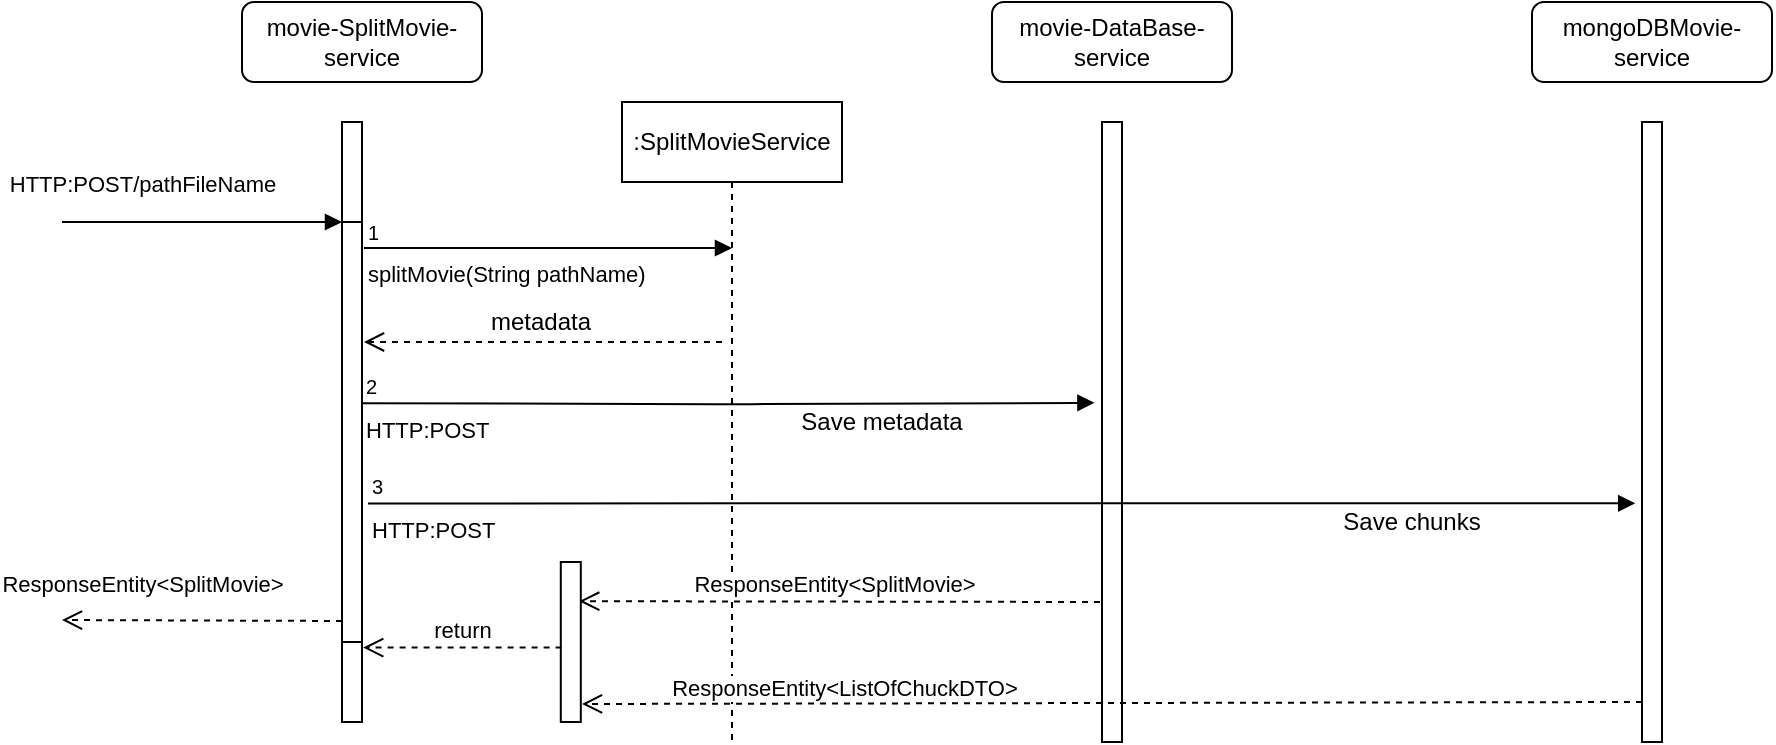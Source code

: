 <mxfile version="12.8.6" type="device"><diagram id="U08aFannNb_0oZjXVkHk" name="Page-1"><mxGraphModel dx="1865" dy="531" grid="1" gridSize="10" guides="1" tooltips="1" connect="1" arrows="1" fold="1" page="1" pageScale="1" pageWidth="827" pageHeight="1169" math="0" shadow="0"><root><mxCell id="0"/><mxCell id="1" parent="0"/><mxCell id="eeHnhnFE_jTbGoFCTv5F-1" value="" style="html=1;points=[];perimeter=orthogonalPerimeter;" vertex="1" parent="1"><mxGeometry x="110" y="150" width="10" height="300" as="geometry"/></mxCell><mxCell id="eeHnhnFE_jTbGoFCTv5F-2" value="" style="rounded=1;whiteSpace=wrap;html=1;" vertex="1" parent="1"><mxGeometry x="60" y="90" width="120" height="40" as="geometry"/></mxCell><mxCell id="eeHnhnFE_jTbGoFCTv5F-3" value="movie-SplitMovie-service" style="text;html=1;strokeColor=none;fillColor=none;align=center;verticalAlign=middle;whiteSpace=wrap;rounded=0;" vertex="1" parent="1"><mxGeometry x="65" y="100" width="110" height="20" as="geometry"/></mxCell><mxCell id="eeHnhnFE_jTbGoFCTv5F-5" value="" style="html=1;points=[];perimeter=orthogonalPerimeter;" vertex="1" parent="1"><mxGeometry x="490" y="150" width="10" height="310" as="geometry"/></mxCell><mxCell id="eeHnhnFE_jTbGoFCTv5F-6" value="" style="html=1;points=[];perimeter=orthogonalPerimeter;" vertex="1" parent="1"><mxGeometry x="760" y="150" width="10" height="310" as="geometry"/></mxCell><mxCell id="eeHnhnFE_jTbGoFCTv5F-7" value=":SplitMovieService" style="shape=umlLifeline;perimeter=lifelinePerimeter;whiteSpace=wrap;html=1;container=1;collapsible=0;recursiveResize=0;outlineConnect=0;" vertex="1" parent="1"><mxGeometry x="250" y="140" width="110" height="320" as="geometry"/></mxCell><mxCell id="eeHnhnFE_jTbGoFCTv5F-8" value="" style="html=1;points=[];perimeter=orthogonalPerimeter;" vertex="1" parent="1"><mxGeometry x="110" y="200" width="10" height="210" as="geometry"/></mxCell><mxCell id="eeHnhnFE_jTbGoFCTv5F-9" value="HTTP:POST/pathFileName" style="html=1;verticalAlign=bottom;endArrow=block;entryX=0;entryY=0;" edge="1" target="eeHnhnFE_jTbGoFCTv5F-8" parent="1"><mxGeometry x="-0.429" y="10" relative="1" as="geometry"><mxPoint x="-30" y="200" as="sourcePoint"/><mxPoint as="offset"/></mxGeometry></mxCell><mxCell id="eeHnhnFE_jTbGoFCTv5F-10" value="ResponseEntity&amp;lt;SplitMovie&amp;gt;" style="html=1;verticalAlign=bottom;endArrow=open;dashed=1;endSize=8;exitX=0;exitY=0.95;" edge="1" source="eeHnhnFE_jTbGoFCTv5F-8" parent="1"><mxGeometry x="0.429" y="-9" relative="1" as="geometry"><mxPoint x="-30" y="399" as="targetPoint"/><mxPoint as="offset"/></mxGeometry></mxCell><mxCell id="eeHnhnFE_jTbGoFCTv5F-13" value="splitMovie(String pathName)" style="endArrow=block;endFill=1;html=1;edgeStyle=orthogonalEdgeStyle;align=left;verticalAlign=top;" edge="1" parent="1"><mxGeometry x="-1" relative="1" as="geometry"><mxPoint x="121" y="213" as="sourcePoint"/><mxPoint x="305" y="213" as="targetPoint"/></mxGeometry></mxCell><mxCell id="eeHnhnFE_jTbGoFCTv5F-14" value="1" style="resizable=0;html=1;align=left;verticalAlign=bottom;labelBackgroundColor=#ffffff;fontSize=10;" connectable="0" vertex="1" parent="eeHnhnFE_jTbGoFCTv5F-13"><mxGeometry x="-1" relative="1" as="geometry"/></mxCell><mxCell id="eeHnhnFE_jTbGoFCTv5F-15" value="HTTP:POST" style="endArrow=block;endFill=1;html=1;edgeStyle=orthogonalEdgeStyle;align=left;verticalAlign=top;exitX=1.14;exitY=0.16;exitDx=0;exitDy=0;exitPerimeter=0;entryX=-0.38;entryY=0.453;entryDx=0;entryDy=0;entryPerimeter=0;" edge="1" parent="1" target="eeHnhnFE_jTbGoFCTv5F-5"><mxGeometry x="-1" relative="1" as="geometry"><mxPoint x="120.0" y="290.6" as="sourcePoint"/><mxPoint x="303.6" y="270" as="targetPoint"/></mxGeometry></mxCell><mxCell id="eeHnhnFE_jTbGoFCTv5F-16" value="2" style="resizable=0;html=1;align=left;verticalAlign=bottom;labelBackgroundColor=#ffffff;fontSize=10;" connectable="0" vertex="1" parent="eeHnhnFE_jTbGoFCTv5F-15"><mxGeometry x="-1" relative="1" as="geometry"/></mxCell><mxCell id="eeHnhnFE_jTbGoFCTv5F-17" value="" style="rounded=1;whiteSpace=wrap;html=1;" vertex="1" parent="1"><mxGeometry x="705" y="90" width="120" height="40" as="geometry"/></mxCell><mxCell id="eeHnhnFE_jTbGoFCTv5F-18" value="" style="rounded=1;whiteSpace=wrap;html=1;" vertex="1" parent="1"><mxGeometry x="435" y="90" width="120" height="40" as="geometry"/></mxCell><mxCell id="eeHnhnFE_jTbGoFCTv5F-19" value="movie-DataBase-service" style="text;html=1;strokeColor=none;fillColor=none;align=center;verticalAlign=middle;whiteSpace=wrap;rounded=0;" vertex="1" parent="1"><mxGeometry x="440" y="100" width="110" height="20" as="geometry"/></mxCell><mxCell id="eeHnhnFE_jTbGoFCTv5F-20" value="mongoDBMovie-service" style="text;html=1;strokeColor=none;fillColor=none;align=center;verticalAlign=middle;whiteSpace=wrap;rounded=0;" vertex="1" parent="1"><mxGeometry x="710" y="100" width="110" height="20" as="geometry"/></mxCell><mxCell id="eeHnhnFE_jTbGoFCTv5F-25" value="ResponseEntity&amp;lt;SplitMovie&amp;gt;" style="html=1;verticalAlign=bottom;endArrow=open;dashed=1;endSize=8;entryX=0.92;entryY=0.245;entryDx=0;entryDy=0;entryPerimeter=0;" edge="1" parent="1" target="eeHnhnFE_jTbGoFCTv5F-26"><mxGeometry x="0.027" relative="1" as="geometry"><mxPoint x="489" y="390" as="sourcePoint"/><mxPoint x="229.4" y="402" as="targetPoint"/><mxPoint as="offset"/></mxGeometry></mxCell><mxCell id="eeHnhnFE_jTbGoFCTv5F-26" value="" style="html=1;points=[];perimeter=orthogonalPerimeter;" vertex="1" parent="1"><mxGeometry x="219.4" y="370" width="10" height="80" as="geometry"/></mxCell><mxCell id="eeHnhnFE_jTbGoFCTv5F-27" value="ResponseEntity&amp;lt;ListOfChuckDTO&amp;gt;" style="html=1;verticalAlign=bottom;endArrow=open;dashed=1;endSize=8;" edge="1" parent="1"><mxGeometry x="0.506" y="1" relative="1" as="geometry"><mxPoint x="760" y="440" as="sourcePoint"/><mxPoint x="230" y="441" as="targetPoint"/><mxPoint as="offset"/></mxGeometry></mxCell><mxCell id="eeHnhnFE_jTbGoFCTv5F-28" value="return" style="html=1;verticalAlign=bottom;endArrow=open;dashed=1;endSize=8;exitX=0.04;exitY=0.535;exitDx=0;exitDy=0;exitPerimeter=0;entryX=1.06;entryY=0.876;entryDx=0;entryDy=0;entryPerimeter=0;" edge="1" parent="1" source="eeHnhnFE_jTbGoFCTv5F-26" target="eeHnhnFE_jTbGoFCTv5F-1"><mxGeometry relative="1" as="geometry"><mxPoint x="479.4" y="270" as="sourcePoint"/><mxPoint x="150.0" y="400.76" as="targetPoint"/></mxGeometry></mxCell><mxCell id="eeHnhnFE_jTbGoFCTv5F-32" value="Save metadata" style="text;html=1;strokeColor=none;fillColor=none;align=center;verticalAlign=middle;whiteSpace=wrap;rounded=0;" vertex="1" parent="1"><mxGeometry x="325" y="290" width="110" height="20" as="geometry"/></mxCell><mxCell id="eeHnhnFE_jTbGoFCTv5F-36" value="" style="html=1;verticalAlign=bottom;endArrow=open;dashed=1;endSize=8;" edge="1" parent="1"><mxGeometry relative="1" as="geometry"><mxPoint x="300" y="260" as="sourcePoint"/><mxPoint x="121" y="260" as="targetPoint"/></mxGeometry></mxCell><mxCell id="eeHnhnFE_jTbGoFCTv5F-37" value="metadata" style="text;html=1;align=center;verticalAlign=middle;resizable=0;points=[];autosize=1;" vertex="1" parent="1"><mxGeometry x="174.4" y="240" width="70" height="20" as="geometry"/></mxCell><mxCell id="eeHnhnFE_jTbGoFCTv5F-38" value="HTTP:POST" style="endArrow=block;endFill=1;html=1;edgeStyle=orthogonalEdgeStyle;align=left;verticalAlign=top;exitX=1.3;exitY=0.67;exitDx=0;exitDy=0;exitPerimeter=0;entryX=-0.34;entryY=0.615;entryDx=0;entryDy=0;entryPerimeter=0;" edge="1" parent="1" source="eeHnhnFE_jTbGoFCTv5F-8" target="eeHnhnFE_jTbGoFCTv5F-6"><mxGeometry x="-1" relative="1" as="geometry"><mxPoint x="330" y="270" as="sourcePoint"/><mxPoint x="490" y="270" as="targetPoint"/></mxGeometry></mxCell><mxCell id="eeHnhnFE_jTbGoFCTv5F-39" value="3" style="resizable=0;html=1;align=left;verticalAlign=bottom;labelBackgroundColor=#ffffff;fontSize=10;" connectable="0" vertex="1" parent="eeHnhnFE_jTbGoFCTv5F-38"><mxGeometry x="-1" relative="1" as="geometry"/></mxCell><mxCell id="eeHnhnFE_jTbGoFCTv5F-41" value="Save chunks" style="text;html=1;strokeColor=none;fillColor=none;align=center;verticalAlign=middle;whiteSpace=wrap;rounded=0;" vertex="1" parent="1"><mxGeometry x="590" y="340" width="110" height="20" as="geometry"/></mxCell></root></mxGraphModel></diagram></mxfile>